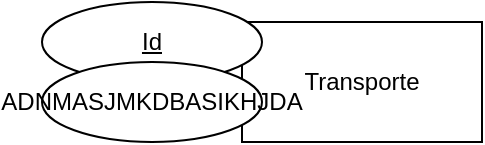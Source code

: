 <mxfile version="20.7.4" type="github">
  <diagram id="R2lEEEUBdFMjLlhIrx00" name="Page-1">
    <mxGraphModel dx="2284" dy="790" grid="1" gridSize="10" guides="1" tooltips="1" connect="1" arrows="1" fold="1" page="1" pageScale="1" pageWidth="850" pageHeight="1100" math="0" shadow="0" extFonts="Permanent Marker^https://fonts.googleapis.com/css?family=Permanent+Marker">
      <root>
        <mxCell id="0" />
        <mxCell id="1" parent="0" />
        <mxCell id="DLa21SNFj2np1Mt7xZeB-1" value="Transporte" style="rounded=0;whiteSpace=wrap;html=1;" parent="1" vertex="1">
          <mxGeometry x="100" y="50" width="120" height="60" as="geometry" />
        </mxCell>
        <mxCell id="DLa21SNFj2np1Mt7xZeB-2" value="&lt;u&gt;Id&lt;/u&gt;" style="ellipse;whiteSpace=wrap;html=1;" parent="1" vertex="1">
          <mxGeometry y="40" width="110" height="40" as="geometry" />
        </mxCell>
        <mxCell id="DLa21SNFj2np1Mt7xZeB-3" value="ADNMASJMKDBASIKHJDA" style="ellipse;whiteSpace=wrap;html=1;" parent="1" vertex="1">
          <mxGeometry y="70" width="110" height="40" as="geometry" />
        </mxCell>
      </root>
    </mxGraphModel>
  </diagram>
</mxfile>
